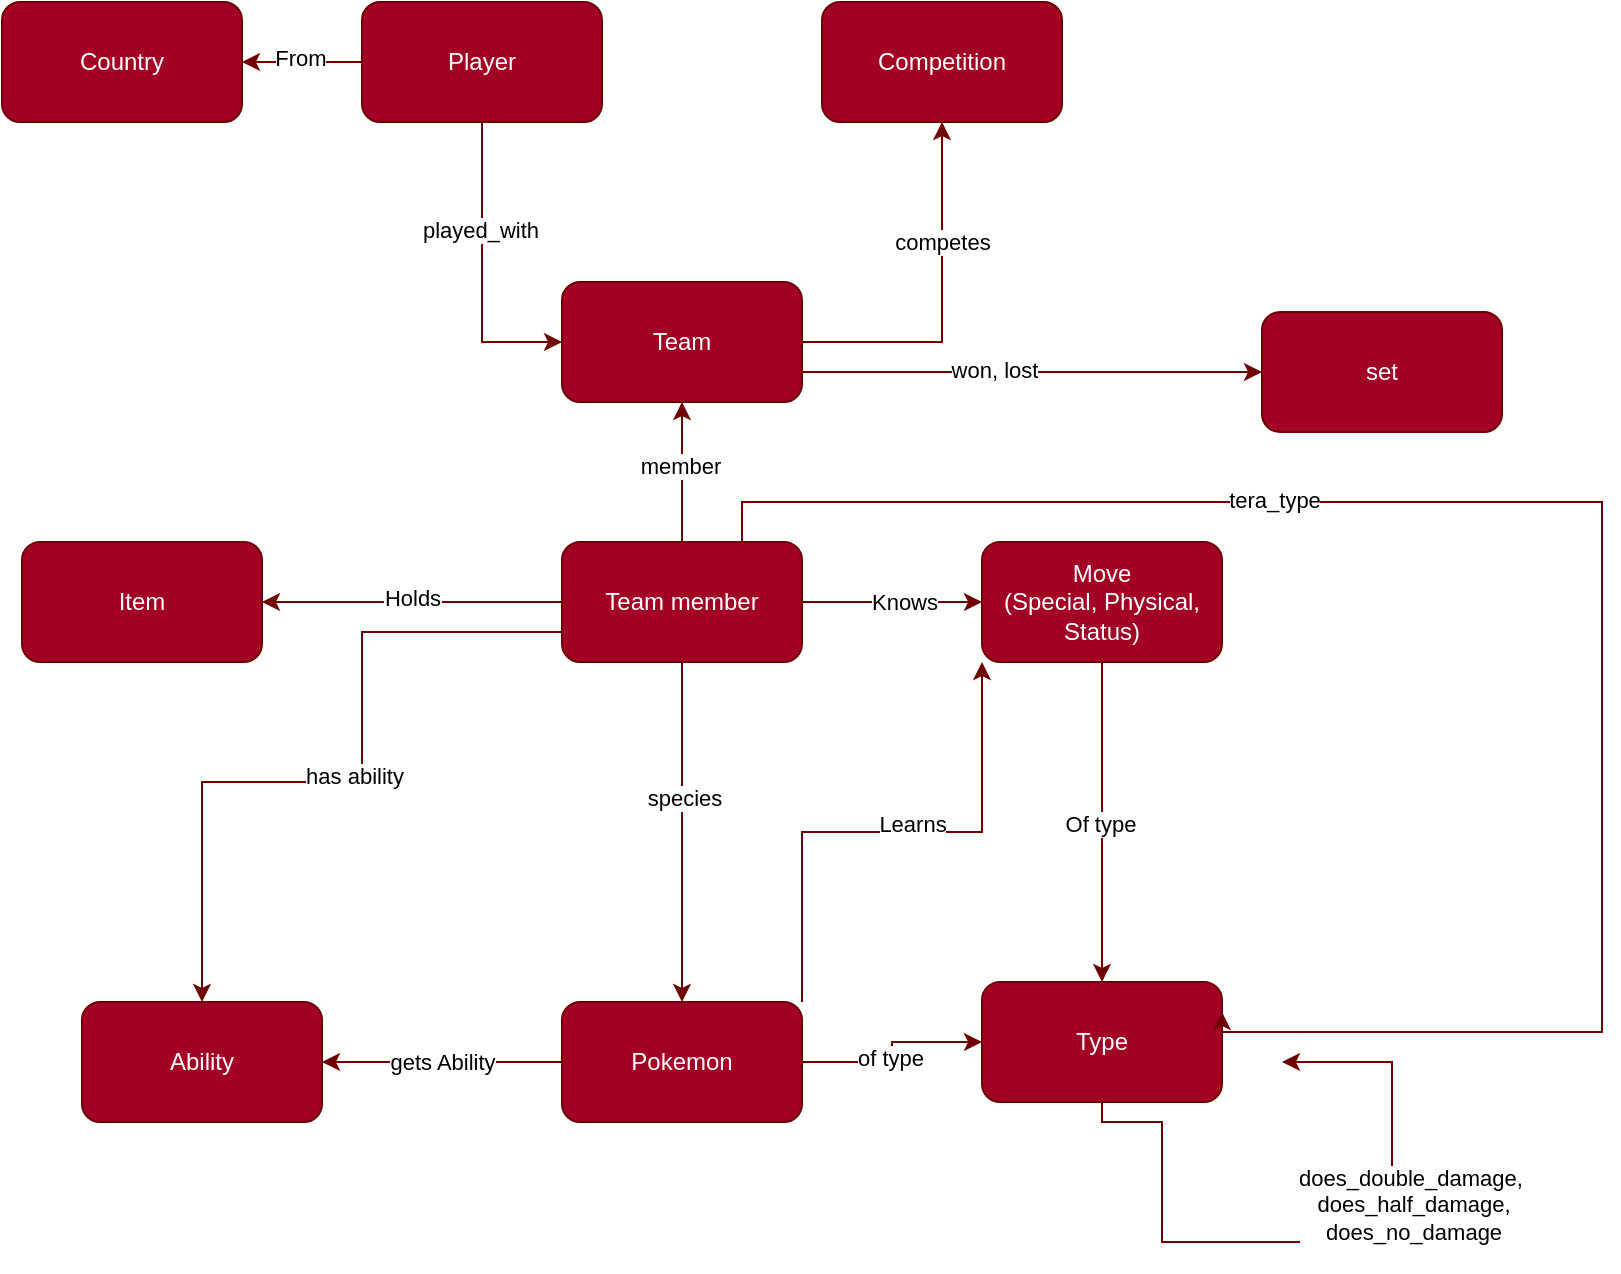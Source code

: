 <mxfile version="24.6.2" type="device">
  <diagram name="Page-1" id="CnMJsF_aXhYgnxT5Eioj">
    <mxGraphModel dx="1137" dy="633" grid="1" gridSize="10" guides="1" tooltips="1" connect="1" arrows="1" fold="1" page="1" pageScale="1" pageWidth="850" pageHeight="1100" math="0" shadow="0">
      <root>
        <mxCell id="0" />
        <mxCell id="1" parent="0" />
        <mxCell id="EH5Xe4ztrHVGe37uZus8-4" style="edgeStyle=orthogonalEdgeStyle;rounded=0;orthogonalLoop=1;jettySize=auto;html=1;entryX=0;entryY=0.5;entryDx=0;entryDy=0;fillColor=#a20025;strokeColor=#6F0000;" edge="1" parent="1" source="EH5Xe4ztrHVGe37uZus8-1" target="EH5Xe4ztrHVGe37uZus8-3">
          <mxGeometry relative="1" as="geometry" />
        </mxCell>
        <mxCell id="EH5Xe4ztrHVGe37uZus8-5" value="played_with" style="edgeLabel;html=1;align=center;verticalAlign=middle;resizable=0;points=[];" vertex="1" connectable="0" parent="EH5Xe4ztrHVGe37uZus8-4">
          <mxGeometry x="-0.28" y="-1" relative="1" as="geometry">
            <mxPoint as="offset" />
          </mxGeometry>
        </mxCell>
        <mxCell id="EH5Xe4ztrHVGe37uZus8-45" style="edgeStyle=orthogonalEdgeStyle;rounded=0;orthogonalLoop=1;jettySize=auto;html=1;exitX=1;exitY=0.75;exitDx=0;exitDy=0;fillColor=#a20025;strokeColor=#6F0000;" edge="1" parent="1" source="EH5Xe4ztrHVGe37uZus8-3" target="EH5Xe4ztrHVGe37uZus8-44">
          <mxGeometry relative="1" as="geometry">
            <Array as="points">
              <mxPoint x="610" y="235" />
              <mxPoint x="610" y="235" />
            </Array>
          </mxGeometry>
        </mxCell>
        <mxCell id="EH5Xe4ztrHVGe37uZus8-46" value="won, lost" style="edgeLabel;html=1;align=center;verticalAlign=middle;resizable=0;points=[];" vertex="1" connectable="0" parent="EH5Xe4ztrHVGe37uZus8-45">
          <mxGeometry x="-0.168" y="1" relative="1" as="geometry">
            <mxPoint as="offset" />
          </mxGeometry>
        </mxCell>
        <mxCell id="EH5Xe4ztrHVGe37uZus8-67" style="edgeStyle=orthogonalEdgeStyle;rounded=0;orthogonalLoop=1;jettySize=auto;html=1;entryX=1;entryY=0.5;entryDx=0;entryDy=0;fillColor=#a20025;strokeColor=#6F0000;" edge="1" parent="1" source="EH5Xe4ztrHVGe37uZus8-1" target="EH5Xe4ztrHVGe37uZus8-66">
          <mxGeometry relative="1" as="geometry" />
        </mxCell>
        <mxCell id="EH5Xe4ztrHVGe37uZus8-68" value="From" style="edgeLabel;html=1;align=center;verticalAlign=middle;resizable=0;points=[];" vertex="1" connectable="0" parent="EH5Xe4ztrHVGe37uZus8-67">
          <mxGeometry x="0.039" y="-2" relative="1" as="geometry">
            <mxPoint as="offset" />
          </mxGeometry>
        </mxCell>
        <mxCell id="EH5Xe4ztrHVGe37uZus8-1" value="Player" style="rounded=1;whiteSpace=wrap;html=1;fillColor=#a20025;fontColor=#ffffff;strokeColor=#6F0000;" vertex="1" parent="1">
          <mxGeometry x="200" y="50" width="120" height="60" as="geometry" />
        </mxCell>
        <mxCell id="EH5Xe4ztrHVGe37uZus8-2" value="Competition" style="rounded=1;whiteSpace=wrap;html=1;fillColor=#a20025;fontColor=#ffffff;strokeColor=#6F0000;" vertex="1" parent="1">
          <mxGeometry x="430" y="50" width="120" height="60" as="geometry" />
        </mxCell>
        <mxCell id="EH5Xe4ztrHVGe37uZus8-8" style="edgeStyle=orthogonalEdgeStyle;rounded=0;orthogonalLoop=1;jettySize=auto;html=1;fillColor=#a20025;strokeColor=#6F0000;" edge="1" parent="1" source="EH5Xe4ztrHVGe37uZus8-3" target="EH5Xe4ztrHVGe37uZus8-2">
          <mxGeometry relative="1" as="geometry" />
        </mxCell>
        <mxCell id="EH5Xe4ztrHVGe37uZus8-9" value="competes" style="edgeLabel;html=1;align=center;verticalAlign=middle;resizable=0;points=[];" vertex="1" connectable="0" parent="EH5Xe4ztrHVGe37uZus8-8">
          <mxGeometry x="0.256" relative="1" as="geometry">
            <mxPoint y="-7" as="offset" />
          </mxGeometry>
        </mxCell>
        <mxCell id="EH5Xe4ztrHVGe37uZus8-3" value="Team" style="rounded=1;whiteSpace=wrap;html=1;fillColor=#a20025;fontColor=#ffffff;strokeColor=#6F0000;" vertex="1" parent="1">
          <mxGeometry x="300" y="190" width="120" height="60" as="geometry" />
        </mxCell>
        <mxCell id="EH5Xe4ztrHVGe37uZus8-14" style="edgeStyle=orthogonalEdgeStyle;rounded=0;orthogonalLoop=1;jettySize=auto;html=1;entryX=0;entryY=0.5;entryDx=0;entryDy=0;fillColor=#a20025;strokeColor=#6F0000;" edge="1" parent="1" source="EH5Xe4ztrHVGe37uZus8-10" target="EH5Xe4ztrHVGe37uZus8-13">
          <mxGeometry relative="1" as="geometry" />
        </mxCell>
        <mxCell id="EH5Xe4ztrHVGe37uZus8-15" value="of type" style="edgeLabel;html=1;align=center;verticalAlign=middle;resizable=0;points=[];" vertex="1" connectable="0" parent="EH5Xe4ztrHVGe37uZus8-14">
          <mxGeometry x="-0.056" y="1" relative="1" as="geometry">
            <mxPoint as="offset" />
          </mxGeometry>
        </mxCell>
        <mxCell id="EH5Xe4ztrHVGe37uZus8-23" value="gets Ability" style="edgeStyle=orthogonalEdgeStyle;rounded=0;orthogonalLoop=1;jettySize=auto;html=1;fillColor=#a20025;strokeColor=#6F0000;" edge="1" parent="1" source="EH5Xe4ztrHVGe37uZus8-10" target="EH5Xe4ztrHVGe37uZus8-22">
          <mxGeometry relative="1" as="geometry" />
        </mxCell>
        <mxCell id="EH5Xe4ztrHVGe37uZus8-10" value="Pokemon" style="rounded=1;whiteSpace=wrap;html=1;fillColor=#a20025;fontColor=#ffffff;strokeColor=#6F0000;" vertex="1" parent="1">
          <mxGeometry x="300" y="550" width="120" height="60" as="geometry" />
        </mxCell>
        <mxCell id="EH5Xe4ztrHVGe37uZus8-13" value="Type" style="rounded=1;whiteSpace=wrap;html=1;fillColor=#a20025;fontColor=#ffffff;strokeColor=#6F0000;" vertex="1" parent="1">
          <mxGeometry x="510" y="540" width="120" height="60" as="geometry" />
        </mxCell>
        <mxCell id="EH5Xe4ztrHVGe37uZus8-48" style="edgeStyle=orthogonalEdgeStyle;rounded=0;orthogonalLoop=1;jettySize=auto;html=1;fillColor=#a20025;strokeColor=#6F0000;" edge="1" parent="1" source="EH5Xe4ztrHVGe37uZus8-16" target="EH5Xe4ztrHVGe37uZus8-13">
          <mxGeometry relative="1" as="geometry" />
        </mxCell>
        <mxCell id="EH5Xe4ztrHVGe37uZus8-49" value="Of type" style="edgeLabel;html=1;align=center;verticalAlign=middle;resizable=0;points=[];" vertex="1" connectable="0" parent="EH5Xe4ztrHVGe37uZus8-48">
          <mxGeometry x="0.012" y="-1" relative="1" as="geometry">
            <mxPoint as="offset" />
          </mxGeometry>
        </mxCell>
        <mxCell id="EH5Xe4ztrHVGe37uZus8-52" style="edgeStyle=orthogonalEdgeStyle;rounded=0;orthogonalLoop=1;jettySize=auto;html=1;exitX=0;exitY=1;exitDx=0;exitDy=0;entryX=1;entryY=0;entryDx=0;entryDy=0;endArrow=none;endFill=0;startArrow=classic;startFill=1;fillColor=#a20025;strokeColor=#6F0000;" edge="1" parent="1" source="EH5Xe4ztrHVGe37uZus8-16" target="EH5Xe4ztrHVGe37uZus8-10">
          <mxGeometry relative="1" as="geometry" />
        </mxCell>
        <mxCell id="EH5Xe4ztrHVGe37uZus8-53" value="Learns" style="edgeLabel;html=1;align=center;verticalAlign=middle;resizable=0;points=[];" vertex="1" connectable="0" parent="EH5Xe4ztrHVGe37uZus8-52">
          <mxGeometry x="-0.076" y="-4" relative="1" as="geometry">
            <mxPoint as="offset" />
          </mxGeometry>
        </mxCell>
        <mxCell id="EH5Xe4ztrHVGe37uZus8-16" value="Move&lt;div&gt;(Special, Physical, Status)&lt;/div&gt;" style="rounded=1;whiteSpace=wrap;html=1;fillColor=#a20025;fontColor=#ffffff;strokeColor=#6F0000;" vertex="1" parent="1">
          <mxGeometry x="510" y="320" width="120" height="60" as="geometry" />
        </mxCell>
        <mxCell id="EH5Xe4ztrHVGe37uZus8-22" value="Ability" style="rounded=1;whiteSpace=wrap;html=1;fillColor=#a20025;fontColor=#ffffff;strokeColor=#6F0000;" vertex="1" parent="1">
          <mxGeometry x="60" y="550" width="120" height="60" as="geometry" />
        </mxCell>
        <mxCell id="EH5Xe4ztrHVGe37uZus8-24" value="Item" style="rounded=1;whiteSpace=wrap;html=1;fillColor=#a20025;fontColor=#ffffff;strokeColor=#6F0000;" vertex="1" parent="1">
          <mxGeometry x="30" y="320" width="120" height="60" as="geometry" />
        </mxCell>
        <mxCell id="EH5Xe4ztrHVGe37uZus8-29" style="edgeStyle=orthogonalEdgeStyle;rounded=0;orthogonalLoop=1;jettySize=auto;html=1;entryX=1;entryY=0.5;entryDx=0;entryDy=0;exitX=0.5;exitY=1;exitDx=0;exitDy=0;fillColor=#a20025;strokeColor=#6F0000;" edge="1" parent="1" source="EH5Xe4ztrHVGe37uZus8-13">
          <mxGeometry relative="1" as="geometry">
            <mxPoint x="600" y="550" as="sourcePoint" />
            <mxPoint x="660" y="580" as="targetPoint" />
            <Array as="points">
              <mxPoint x="600" y="610" />
              <mxPoint x="600" y="670" />
              <mxPoint x="715" y="670" />
              <mxPoint x="715" y="580" />
            </Array>
          </mxGeometry>
        </mxCell>
        <mxCell id="EH5Xe4ztrHVGe37uZus8-30" value="does_double_damage,&lt;div&gt;&amp;nbsp;does_half_damage,&lt;/div&gt;&lt;div&gt;&amp;nbsp;does_no_damage&lt;div&gt;&lt;br&gt;&lt;/div&gt;&lt;/div&gt;" style="edgeLabel;html=1;align=center;verticalAlign=middle;resizable=0;points=[];" vertex="1" connectable="0" parent="EH5Xe4ztrHVGe37uZus8-29">
          <mxGeometry x="0.282" y="-2" relative="1" as="geometry">
            <mxPoint x="7" y="4" as="offset" />
          </mxGeometry>
        </mxCell>
        <mxCell id="EH5Xe4ztrHVGe37uZus8-32" style="edgeStyle=orthogonalEdgeStyle;rounded=0;orthogonalLoop=1;jettySize=auto;html=1;entryX=1;entryY=0.5;entryDx=0;entryDy=0;fillColor=#a20025;strokeColor=#6F0000;" edge="1" parent="1" source="EH5Xe4ztrHVGe37uZus8-31" target="EH5Xe4ztrHVGe37uZus8-24">
          <mxGeometry relative="1" as="geometry">
            <Array as="points">
              <mxPoint x="260" y="350" />
              <mxPoint x="260" y="350" />
            </Array>
          </mxGeometry>
        </mxCell>
        <mxCell id="EH5Xe4ztrHVGe37uZus8-33" value="Holds" style="edgeLabel;html=1;align=center;verticalAlign=middle;resizable=0;points=[];" vertex="1" connectable="0" parent="EH5Xe4ztrHVGe37uZus8-32">
          <mxGeometry y="-2" relative="1" as="geometry">
            <mxPoint as="offset" />
          </mxGeometry>
        </mxCell>
        <mxCell id="EH5Xe4ztrHVGe37uZus8-34" style="edgeStyle=orthogonalEdgeStyle;rounded=0;orthogonalLoop=1;jettySize=auto;html=1;entryX=0.5;entryY=1;entryDx=0;entryDy=0;fillColor=#a20025;strokeColor=#6F0000;" edge="1" parent="1" source="EH5Xe4ztrHVGe37uZus8-31" target="EH5Xe4ztrHVGe37uZus8-3">
          <mxGeometry relative="1" as="geometry" />
        </mxCell>
        <mxCell id="EH5Xe4ztrHVGe37uZus8-35" value="member" style="edgeLabel;html=1;align=center;verticalAlign=middle;resizable=0;points=[];" vertex="1" connectable="0" parent="EH5Xe4ztrHVGe37uZus8-34">
          <mxGeometry x="0.086" y="1" relative="1" as="geometry">
            <mxPoint as="offset" />
          </mxGeometry>
        </mxCell>
        <mxCell id="EH5Xe4ztrHVGe37uZus8-36" style="edgeStyle=orthogonalEdgeStyle;rounded=0;orthogonalLoop=1;jettySize=auto;html=1;entryX=0.5;entryY=0;entryDx=0;entryDy=0;fillColor=#a20025;strokeColor=#6F0000;" edge="1" parent="1" source="EH5Xe4ztrHVGe37uZus8-31" target="EH5Xe4ztrHVGe37uZus8-10">
          <mxGeometry relative="1" as="geometry" />
        </mxCell>
        <mxCell id="EH5Xe4ztrHVGe37uZus8-37" value="species" style="edgeLabel;html=1;align=center;verticalAlign=middle;resizable=0;points=[];" vertex="1" connectable="0" parent="EH5Xe4ztrHVGe37uZus8-36">
          <mxGeometry x="-0.2" y="1" relative="1" as="geometry">
            <mxPoint as="offset" />
          </mxGeometry>
        </mxCell>
        <mxCell id="EH5Xe4ztrHVGe37uZus8-38" style="edgeStyle=orthogonalEdgeStyle;rounded=0;orthogonalLoop=1;jettySize=auto;html=1;exitX=0;exitY=0.75;exitDx=0;exitDy=0;entryX=0.5;entryY=0;entryDx=0;entryDy=0;fillColor=#a20025;strokeColor=#6F0000;" edge="1" parent="1" source="EH5Xe4ztrHVGe37uZus8-31" target="EH5Xe4ztrHVGe37uZus8-22">
          <mxGeometry relative="1" as="geometry">
            <Array as="points">
              <mxPoint x="200" y="365" />
              <mxPoint x="200" y="440" />
              <mxPoint x="120" y="440" />
            </Array>
          </mxGeometry>
        </mxCell>
        <mxCell id="EH5Xe4ztrHVGe37uZus8-39" value="has ability" style="edgeLabel;html=1;align=center;verticalAlign=middle;resizable=0;points=[];" vertex="1" connectable="0" parent="EH5Xe4ztrHVGe37uZus8-38">
          <mxGeometry x="-0.057" y="-4" relative="1" as="geometry">
            <mxPoint as="offset" />
          </mxGeometry>
        </mxCell>
        <mxCell id="EH5Xe4ztrHVGe37uZus8-50" style="edgeStyle=orthogonalEdgeStyle;rounded=0;orthogonalLoop=1;jettySize=auto;html=1;fillColor=#a20025;strokeColor=#6F0000;" edge="1" parent="1" source="EH5Xe4ztrHVGe37uZus8-31" target="EH5Xe4ztrHVGe37uZus8-16">
          <mxGeometry relative="1" as="geometry" />
        </mxCell>
        <mxCell id="EH5Xe4ztrHVGe37uZus8-51" value="Knows" style="edgeLabel;html=1;align=center;verticalAlign=middle;resizable=0;points=[];" vertex="1" connectable="0" parent="EH5Xe4ztrHVGe37uZus8-50">
          <mxGeometry x="0.117" relative="1" as="geometry">
            <mxPoint as="offset" />
          </mxGeometry>
        </mxCell>
        <mxCell id="EH5Xe4ztrHVGe37uZus8-54" style="edgeStyle=orthogonalEdgeStyle;rounded=0;orthogonalLoop=1;jettySize=auto;html=1;exitX=0.75;exitY=0;exitDx=0;exitDy=0;entryX=1;entryY=0.25;entryDx=0;entryDy=0;fillColor=#a20025;strokeColor=#6F0000;" edge="1" parent="1" source="EH5Xe4ztrHVGe37uZus8-31" target="EH5Xe4ztrHVGe37uZus8-13">
          <mxGeometry relative="1" as="geometry">
            <Array as="points">
              <mxPoint x="390" y="300" />
              <mxPoint x="820" y="300" />
              <mxPoint x="820" y="565" />
            </Array>
          </mxGeometry>
        </mxCell>
        <mxCell id="EH5Xe4ztrHVGe37uZus8-55" value="tera_type" style="edgeLabel;html=1;align=center;verticalAlign=middle;resizable=0;points=[];" vertex="1" connectable="0" parent="EH5Xe4ztrHVGe37uZus8-54">
          <mxGeometry x="-0.375" y="1" relative="1" as="geometry">
            <mxPoint as="offset" />
          </mxGeometry>
        </mxCell>
        <mxCell id="EH5Xe4ztrHVGe37uZus8-31" value="Team member" style="rounded=1;whiteSpace=wrap;html=1;fillColor=#a20025;fontColor=#ffffff;strokeColor=#6F0000;" vertex="1" parent="1">
          <mxGeometry x="300" y="320" width="120" height="60" as="geometry" />
        </mxCell>
        <mxCell id="EH5Xe4ztrHVGe37uZus8-44" value="set" style="rounded=1;whiteSpace=wrap;html=1;fillColor=#a20025;fontColor=#ffffff;strokeColor=#6F0000;" vertex="1" parent="1">
          <mxGeometry x="650" y="205" width="120" height="60" as="geometry" />
        </mxCell>
        <mxCell id="EH5Xe4ztrHVGe37uZus8-66" value="Country" style="rounded=1;whiteSpace=wrap;html=1;fillColor=#a20025;fontColor=#ffffff;strokeColor=#6F0000;" vertex="1" parent="1">
          <mxGeometry x="20" y="50" width="120" height="60" as="geometry" />
        </mxCell>
      </root>
    </mxGraphModel>
  </diagram>
</mxfile>
